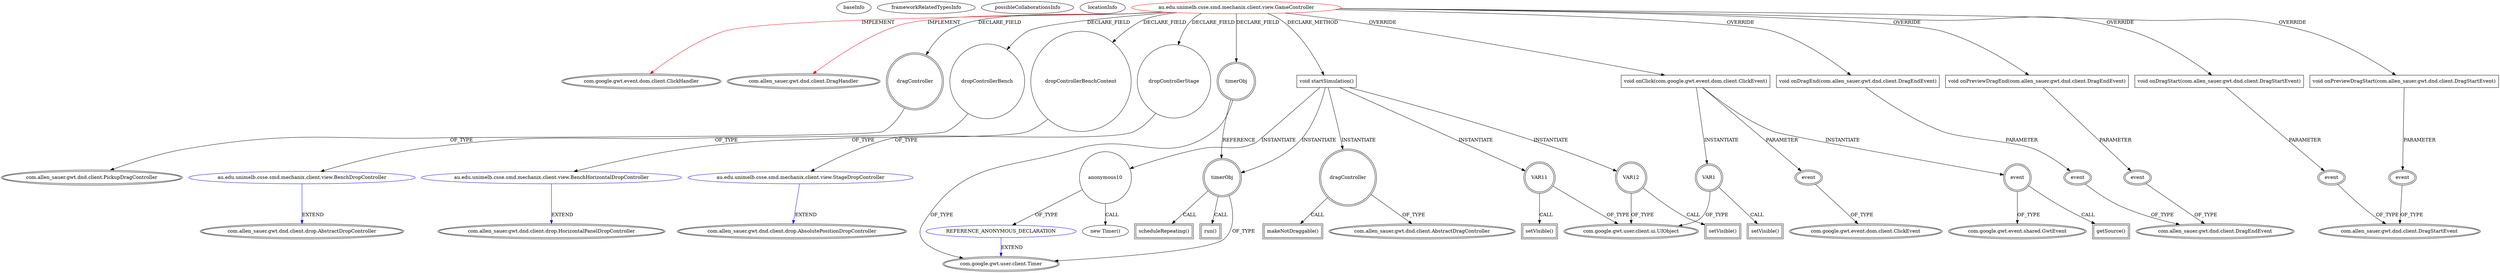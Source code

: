 digraph {
baseInfo[graphId=729,category="extension_graph",isAnonymous=false,possibleRelation=true]
frameworkRelatedTypesInfo[0="com.google.gwt.event.dom.client.ClickHandler",1="com.allen_sauer.gwt.dnd.client.DragHandler"]
possibleCollaborationsInfo[0="729~FIELD_DECLARATION-~com.google.gwt.event.dom.client.ClickHandler com.allen_sauer.gwt.dnd.client.DragHandler ~com.allen_sauer.gwt.dnd.client.drop.HorizontalPanelDropController ~false~false",1="729~FIELD_DECLARATION-~com.google.gwt.event.dom.client.ClickHandler com.allen_sauer.gwt.dnd.client.DragHandler ~com.allen_sauer.gwt.dnd.client.drop.AbstractDropController ~false~false",2="729~CLIENT_METHOD_DECLARATION-INSTANTIATION-~com.google.gwt.event.dom.client.ClickHandler com.allen_sauer.gwt.dnd.client.DragHandler ~com.google.gwt.user.client.Timer ~false~true",3="729~FIELD_DECLARATION-~com.google.gwt.event.dom.client.ClickHandler com.allen_sauer.gwt.dnd.client.DragHandler ~com.allen_sauer.gwt.dnd.client.drop.AbsolutePositionDropController ~false~false"]
locationInfo[projectName="aramk-mechanix",filePath="/aramk-mechanix/mechanix-master/src/au/edu/unimelb/csse/smd/mechanix/client/view/GameController.java",contextSignature="GameController",graphId="729"]
0[label="au.edu.unimelb.csse.smd.mechanix.client.view.GameController",vertexType="ROOT_CLIENT_CLASS_DECLARATION",isFrameworkType=false,color=red]
1[label="com.google.gwt.event.dom.client.ClickHandler",vertexType="FRAMEWORK_INTERFACE_TYPE",isFrameworkType=true,peripheries=2]
2[label="com.allen_sauer.gwt.dnd.client.DragHandler",vertexType="FRAMEWORK_INTERFACE_TYPE",isFrameworkType=true,peripheries=2]
3[label="dragController",vertexType="FIELD_DECLARATION",isFrameworkType=true,peripheries=2,shape=circle]
4[label="com.allen_sauer.gwt.dnd.client.PickupDragController",vertexType="FRAMEWORK_CLASS_TYPE",isFrameworkType=true,peripheries=2]
5[label="dropControllerBench",vertexType="FIELD_DECLARATION",isFrameworkType=false,shape=circle]
6[label="au.edu.unimelb.csse.smd.mechanix.client.view.BenchDropController",vertexType="REFERENCE_CLIENT_CLASS_DECLARATION",isFrameworkType=false,color=blue]
7[label="com.allen_sauer.gwt.dnd.client.drop.AbstractDropController",vertexType="FRAMEWORK_CLASS_TYPE",isFrameworkType=true,peripheries=2]
8[label="dropControllerBenchContent",vertexType="FIELD_DECLARATION",isFrameworkType=false,shape=circle]
9[label="au.edu.unimelb.csse.smd.mechanix.client.view.BenchHorizontalDropController",vertexType="REFERENCE_CLIENT_CLASS_DECLARATION",isFrameworkType=false,color=blue]
10[label="com.allen_sauer.gwt.dnd.client.drop.HorizontalPanelDropController",vertexType="FRAMEWORK_CLASS_TYPE",isFrameworkType=true,peripheries=2]
11[label="dropControllerStage",vertexType="FIELD_DECLARATION",isFrameworkType=false,shape=circle]
12[label="au.edu.unimelb.csse.smd.mechanix.client.view.StageDropController",vertexType="REFERENCE_CLIENT_CLASS_DECLARATION",isFrameworkType=false,color=blue]
13[label="com.allen_sauer.gwt.dnd.client.drop.AbsolutePositionDropController",vertexType="FRAMEWORK_CLASS_TYPE",isFrameworkType=true,peripheries=2]
14[label="timerObj",vertexType="FIELD_DECLARATION",isFrameworkType=true,peripheries=2,shape=circle]
15[label="com.google.gwt.user.client.Timer",vertexType="FRAMEWORK_CLASS_TYPE",isFrameworkType=true,peripheries=2]
16[label="void onClick(com.google.gwt.event.dom.client.ClickEvent)",vertexType="OVERRIDING_METHOD_DECLARATION",isFrameworkType=false,shape=box]
17[label="event",vertexType="PARAMETER_DECLARATION",isFrameworkType=true,peripheries=2]
18[label="com.google.gwt.event.dom.client.ClickEvent",vertexType="FRAMEWORK_CLASS_TYPE",isFrameworkType=true,peripheries=2]
19[label="event",vertexType="VARIABLE_EXPRESION",isFrameworkType=true,peripheries=2,shape=circle]
21[label="com.google.gwt.event.shared.GwtEvent",vertexType="FRAMEWORK_CLASS_TYPE",isFrameworkType=true,peripheries=2]
20[label="getSource()",vertexType="INSIDE_CALL",isFrameworkType=true,peripheries=2,shape=box]
22[label="VAR1",vertexType="VARIABLE_EXPRESION",isFrameworkType=true,peripheries=2,shape=circle]
24[label="com.google.gwt.user.client.ui.UIObject",vertexType="FRAMEWORK_CLASS_TYPE",isFrameworkType=true,peripheries=2]
23[label="setVisible()",vertexType="INSIDE_CALL",isFrameworkType=true,peripheries=2,shape=box]
25[label="void onDragEnd(com.allen_sauer.gwt.dnd.client.DragEndEvent)",vertexType="OVERRIDING_METHOD_DECLARATION",isFrameworkType=false,shape=box]
26[label="event",vertexType="PARAMETER_DECLARATION",isFrameworkType=true,peripheries=2]
27[label="com.allen_sauer.gwt.dnd.client.DragEndEvent",vertexType="FRAMEWORK_CLASS_TYPE",isFrameworkType=true,peripheries=2]
28[label="void onDragStart(com.allen_sauer.gwt.dnd.client.DragStartEvent)",vertexType="OVERRIDING_METHOD_DECLARATION",isFrameworkType=false,shape=box]
29[label="event",vertexType="PARAMETER_DECLARATION",isFrameworkType=true,peripheries=2]
30[label="com.allen_sauer.gwt.dnd.client.DragStartEvent",vertexType="FRAMEWORK_CLASS_TYPE",isFrameworkType=true,peripheries=2]
31[label="void onPreviewDragEnd(com.allen_sauer.gwt.dnd.client.DragEndEvent)",vertexType="OVERRIDING_METHOD_DECLARATION",isFrameworkType=false,shape=box]
32[label="event",vertexType="PARAMETER_DECLARATION",isFrameworkType=true,peripheries=2]
34[label="void onPreviewDragStart(com.allen_sauer.gwt.dnd.client.DragStartEvent)",vertexType="OVERRIDING_METHOD_DECLARATION",isFrameworkType=false,shape=box]
35[label="event",vertexType="PARAMETER_DECLARATION",isFrameworkType=true,peripheries=2]
69[label="void startSimulation()",vertexType="CLIENT_METHOD_DECLARATION",isFrameworkType=false,shape=box]
71[label="anonymous10",vertexType="VARIABLE_EXPRESION",isFrameworkType=false,shape=circle]
72[label="REFERENCE_ANONYMOUS_DECLARATION",vertexType="REFERENCE_ANONYMOUS_DECLARATION",isFrameworkType=false,color=blue]
70[label="new Timer()",vertexType="CONSTRUCTOR_CALL",isFrameworkType=false]
74[label="VAR11",vertexType="VARIABLE_EXPRESION",isFrameworkType=true,peripheries=2,shape=circle]
75[label="setVisible()",vertexType="INSIDE_CALL",isFrameworkType=true,peripheries=2,shape=box]
77[label="VAR12",vertexType="VARIABLE_EXPRESION",isFrameworkType=true,peripheries=2,shape=circle]
78[label="setVisible()",vertexType="INSIDE_CALL",isFrameworkType=true,peripheries=2,shape=box]
80[label="timerObj",vertexType="VARIABLE_EXPRESION",isFrameworkType=true,peripheries=2,shape=circle]
81[label="scheduleRepeating()",vertexType="INSIDE_CALL",isFrameworkType=true,peripheries=2,shape=box]
84[label="run()",vertexType="INSIDE_CALL",isFrameworkType=true,peripheries=2,shape=box]
85[label="dragController",vertexType="VARIABLE_EXPRESION",isFrameworkType=true,peripheries=2,shape=circle]
87[label="com.allen_sauer.gwt.dnd.client.AbstractDragController",vertexType="FRAMEWORK_CLASS_TYPE",isFrameworkType=true,peripheries=2]
86[label="makeNotDraggable()",vertexType="INSIDE_CALL",isFrameworkType=true,peripheries=2,shape=box]
0->1[label="IMPLEMENT",color=red]
0->2[label="IMPLEMENT",color=red]
0->3[label="DECLARE_FIELD"]
3->4[label="OF_TYPE"]
0->5[label="DECLARE_FIELD"]
6->7[label="EXTEND",color=blue]
5->6[label="OF_TYPE"]
0->8[label="DECLARE_FIELD"]
9->10[label="EXTEND",color=blue]
8->9[label="OF_TYPE"]
0->11[label="DECLARE_FIELD"]
12->13[label="EXTEND",color=blue]
11->12[label="OF_TYPE"]
0->14[label="DECLARE_FIELD"]
14->15[label="OF_TYPE"]
0->16[label="OVERRIDE"]
17->18[label="OF_TYPE"]
16->17[label="PARAMETER"]
16->19[label="INSTANTIATE"]
19->21[label="OF_TYPE"]
19->20[label="CALL"]
16->22[label="INSTANTIATE"]
22->24[label="OF_TYPE"]
22->23[label="CALL"]
0->25[label="OVERRIDE"]
26->27[label="OF_TYPE"]
25->26[label="PARAMETER"]
0->28[label="OVERRIDE"]
29->30[label="OF_TYPE"]
28->29[label="PARAMETER"]
0->31[label="OVERRIDE"]
32->27[label="OF_TYPE"]
31->32[label="PARAMETER"]
0->34[label="OVERRIDE"]
35->30[label="OF_TYPE"]
34->35[label="PARAMETER"]
0->69[label="DECLARE_METHOD"]
69->71[label="INSTANTIATE"]
72->15[label="EXTEND",color=blue]
71->72[label="OF_TYPE"]
71->70[label="CALL"]
69->74[label="INSTANTIATE"]
74->24[label="OF_TYPE"]
74->75[label="CALL"]
69->77[label="INSTANTIATE"]
77->24[label="OF_TYPE"]
77->78[label="CALL"]
69->80[label="INSTANTIATE"]
14->80[label="REFERENCE"]
80->15[label="OF_TYPE"]
80->81[label="CALL"]
80->84[label="CALL"]
69->85[label="INSTANTIATE"]
85->87[label="OF_TYPE"]
85->86[label="CALL"]
}
